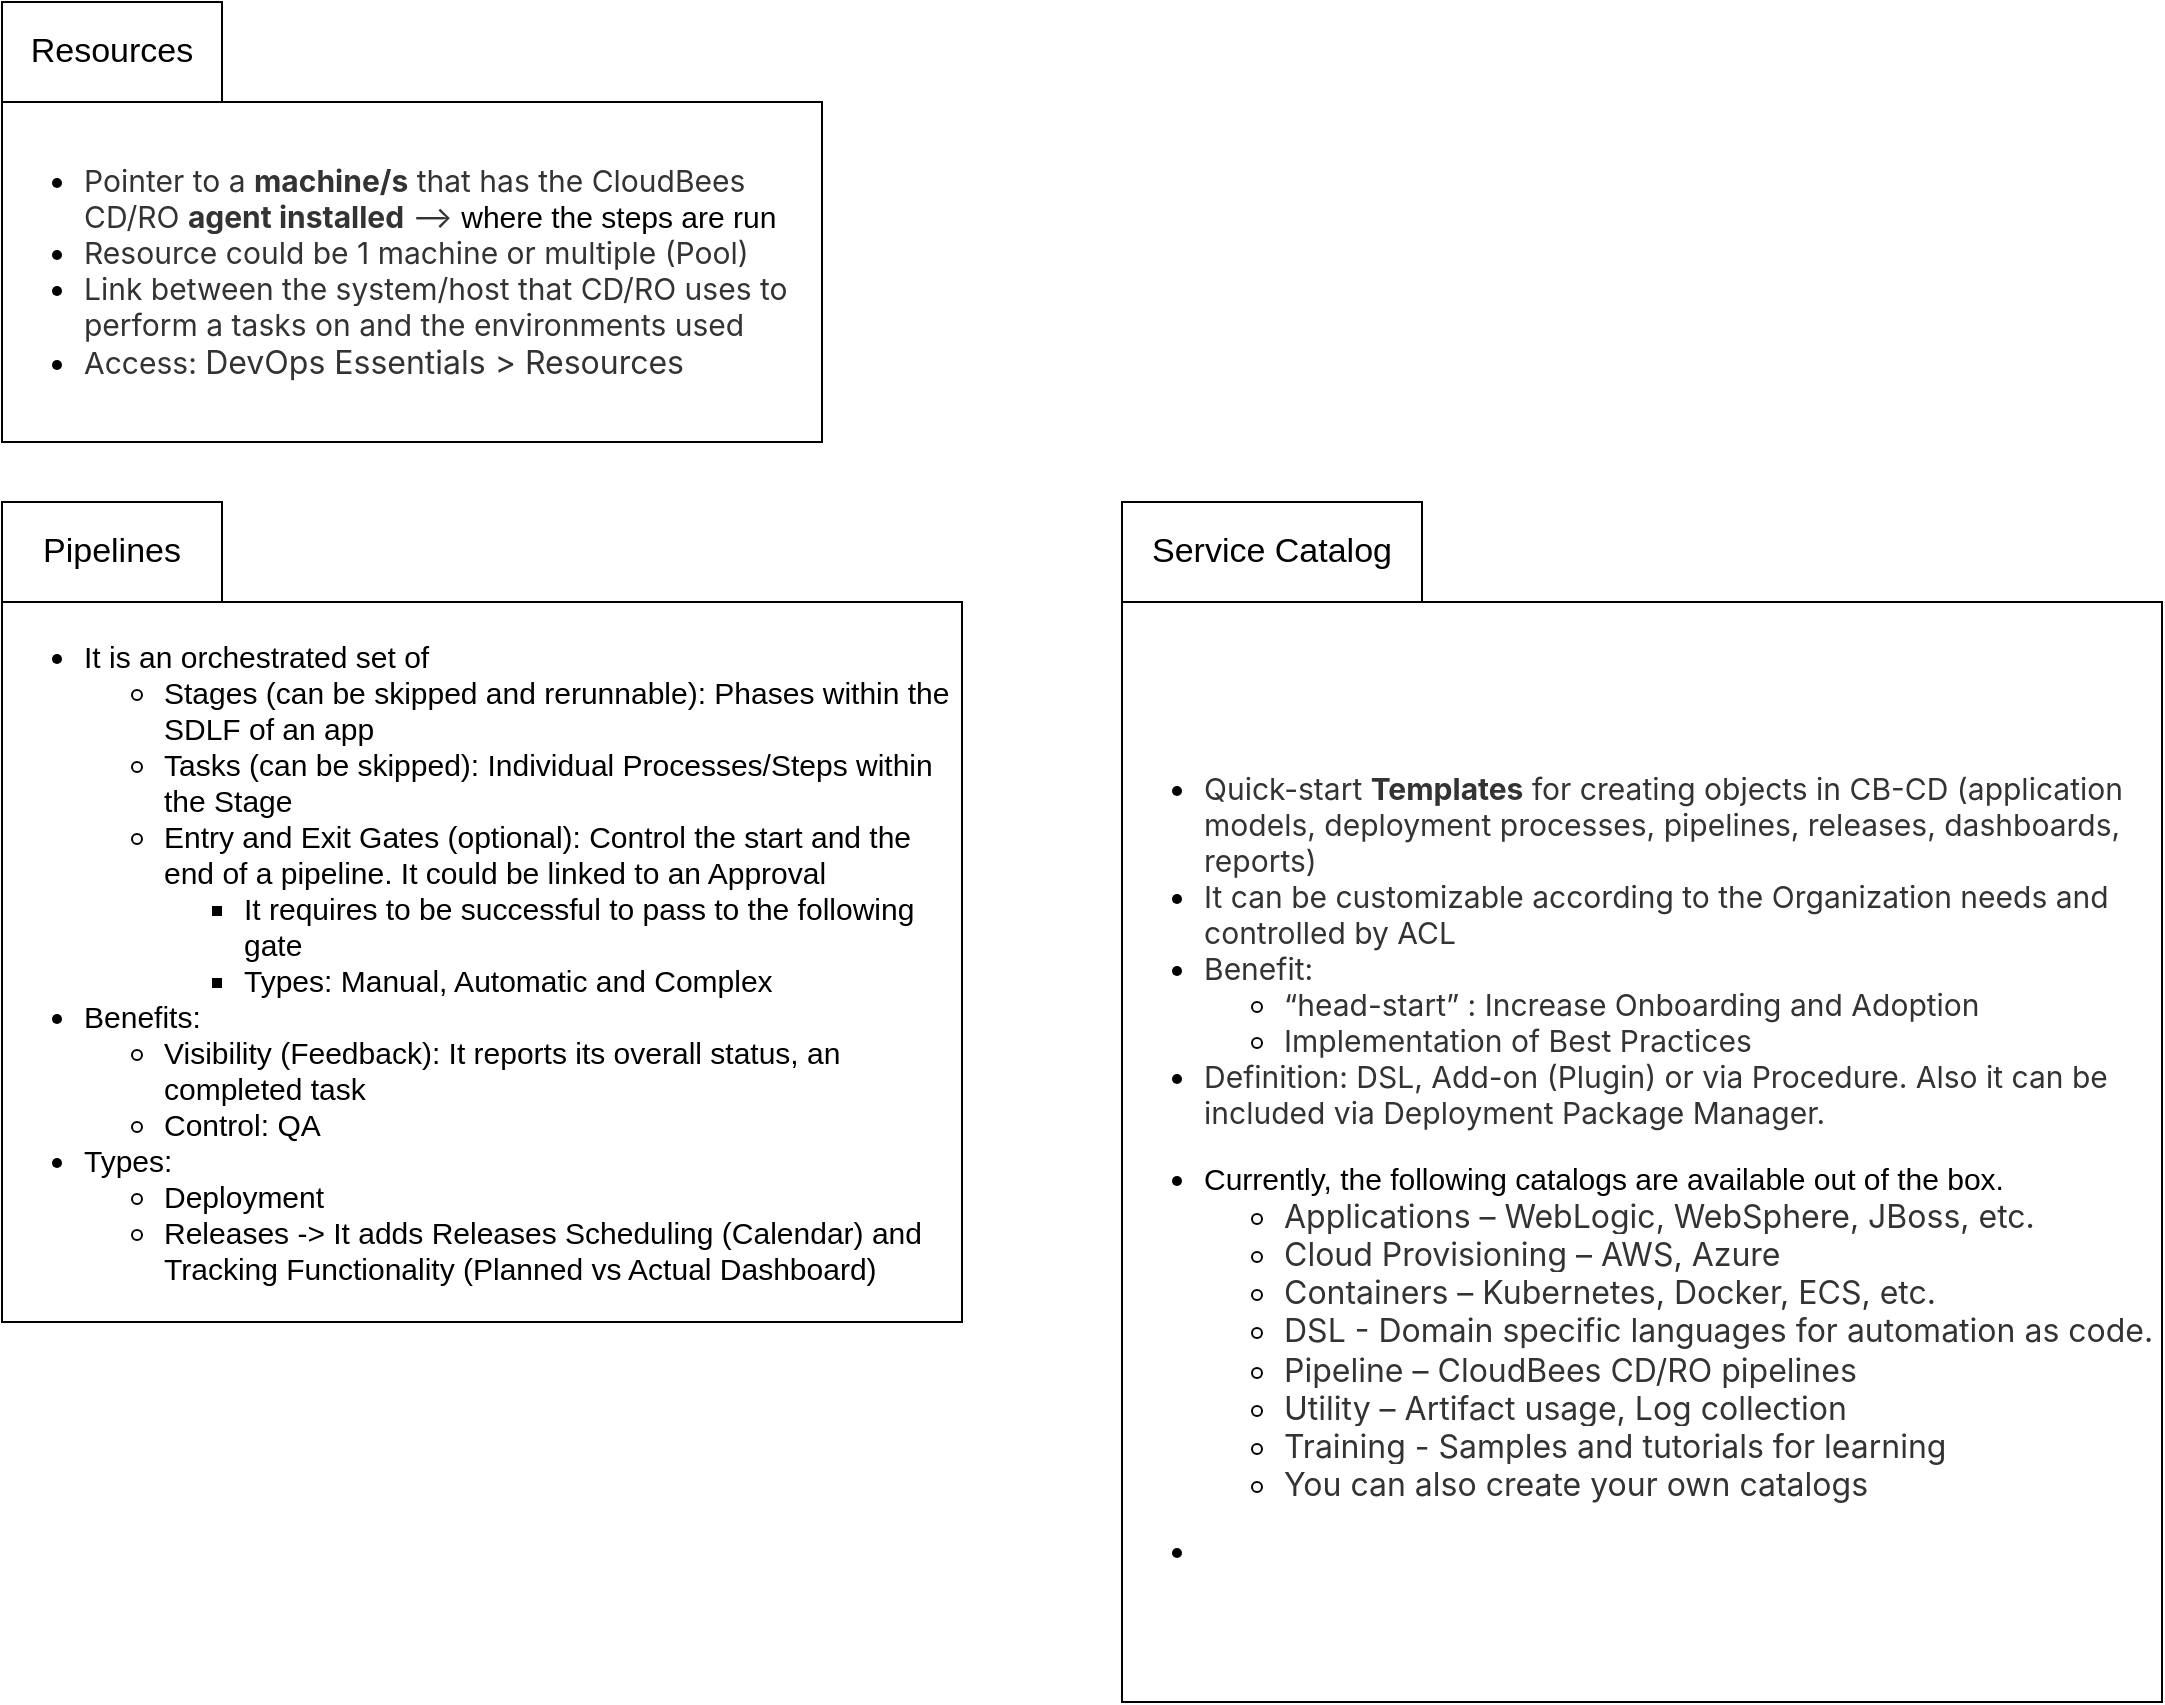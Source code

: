 <mxfile version="20.3.5" type="github">
  <diagram id="cunmrRQe3pm6SeLoBSLd" name="Page-1">
    <mxGraphModel dx="1760" dy="2563" grid="1" gridSize="10" guides="1" tooltips="1" connect="1" arrows="1" fold="1" page="1" pageScale="1" pageWidth="850" pageHeight="1100" math="0" shadow="0">
      <root>
        <mxCell id="0" />
        <mxCell id="1" parent="0" />
        <mxCell id="KL4kwilNAHB5f6T94Mk6-1" value="&lt;font style=&quot;font-size: 17px;&quot;&gt;Resources&lt;/font&gt;" style="rounded=0;whiteSpace=wrap;html=1;" vertex="1" parent="1">
          <mxGeometry x="50" y="250" width="110" height="50" as="geometry" />
        </mxCell>
        <mxCell id="KL4kwilNAHB5f6T94Mk6-4" value="&lt;ul style=&quot;text-align: left; font-size: 15px;&quot;&gt;&lt;li style=&quot;&quot;&gt;&lt;span style=&quot;color: rgb(51, 51, 51); font-family: -apple-system, &amp;quot;system-ui&amp;quot;, &amp;quot;Segoe UI&amp;quot;, Ubuntu, sans-serif, &amp;quot;Apple Color Emoji&amp;quot;, &amp;quot;Segoe UI Emoji&amp;quot;, &amp;quot;Segoe UI Symbol&amp;quot;, &amp;quot;Noto Color Emoji&amp;quot;; background-color: rgb(255, 255, 255);&quot;&gt;&lt;font style=&quot;font-size: 15px;&quot;&gt;Pointer to a &lt;b&gt;machine/s&lt;/b&gt; that has the CloudBees CD/RO &lt;b&gt;agent installed&lt;/b&gt;&amp;nbsp;--&amp;gt;&amp;nbsp;&lt;/font&gt;&lt;/span&gt;where the steps are run&lt;/li&gt;&lt;li style=&quot;&quot;&gt;&lt;span style=&quot;color: rgb(51, 51, 51); font-family: -apple-system, &amp;quot;system-ui&amp;quot;, &amp;quot;Segoe UI&amp;quot;, Ubuntu, sans-serif, &amp;quot;Apple Color Emoji&amp;quot;, &amp;quot;Segoe UI Emoji&amp;quot;, &amp;quot;Segoe UI Symbol&amp;quot;, &amp;quot;Noto Color Emoji&amp;quot;; background-color: rgb(255, 255, 255);&quot;&gt;Resource could be 1 machine or multiple (Pool)&lt;/span&gt;&lt;/li&gt;&lt;li style=&quot;&quot;&gt;&lt;span style=&quot;color: rgb(51, 51, 51); font-family: -apple-system, &amp;quot;system-ui&amp;quot;, &amp;quot;Segoe UI&amp;quot;, Ubuntu, sans-serif, &amp;quot;Apple Color Emoji&amp;quot;, &amp;quot;Segoe UI Emoji&amp;quot;, &amp;quot;Segoe UI Symbol&amp;quot;, &amp;quot;Noto Color Emoji&amp;quot;; background-color: rgb(255, 255, 255);&quot;&gt;Link between the system/host that CD/RO uses to perform a tasks on and the environments used&lt;/span&gt;&lt;br&gt;&lt;/li&gt;&lt;li style=&quot;&quot;&gt;&lt;span style=&quot;color: rgb(51, 51, 51); font-family: -apple-system, &amp;quot;system-ui&amp;quot;, &amp;quot;Segoe UI&amp;quot;, Ubuntu, sans-serif, &amp;quot;Apple Color Emoji&amp;quot;, &amp;quot;Segoe UI Emoji&amp;quot;, &amp;quot;Segoe UI Symbol&amp;quot;, &amp;quot;Noto Color Emoji&amp;quot;; background-color: rgb(255, 255, 255);&quot;&gt;Access:&amp;nbsp;&lt;/span&gt;&lt;span style=&quot;box-sizing: border-box; color: rgb(51, 51, 51); font-family: -apple-system, &amp;quot;system-ui&amp;quot;, &amp;quot;Segoe UI&amp;quot;, Ubuntu, sans-serif, &amp;quot;Apple Color Emoji&amp;quot;, &amp;quot;Segoe UI Emoji&amp;quot;, &amp;quot;Segoe UI Symbol&amp;quot;, &amp;quot;Noto Color Emoji&amp;quot;; font-size: 16px; background-color: rgb(255, 255, 255);&quot; class=&quot;menu&quot;&gt;DevOps Essentials &amp;gt;&lt;/span&gt;&lt;span style=&quot;color: rgb(51, 51, 51); font-family: -apple-system, &amp;quot;system-ui&amp;quot;, &amp;quot;Segoe UI&amp;quot;, Ubuntu, sans-serif, &amp;quot;Apple Color Emoji&amp;quot;, &amp;quot;Segoe UI Emoji&amp;quot;, &amp;quot;Segoe UI Symbol&amp;quot;, &amp;quot;Noto Color Emoji&amp;quot;; font-size: 16px; background-color: rgb(255, 255, 255);&quot;&gt;&amp;nbsp;&lt;/span&gt;&lt;span style=&quot;box-sizing: border-box; color: rgb(51, 51, 51); font-family: -apple-system, &amp;quot;system-ui&amp;quot;, &amp;quot;Segoe UI&amp;quot;, Ubuntu, sans-serif, &amp;quot;Apple Color Emoji&amp;quot;, &amp;quot;Segoe UI Emoji&amp;quot;, &amp;quot;Segoe UI Symbol&amp;quot;, &amp;quot;Noto Color Emoji&amp;quot;; font-size: 16px; background-color: rgb(255, 255, 255);&quot; class=&quot;menuitem&quot;&gt;Resources&lt;/span&gt;&lt;/li&gt;&lt;/ul&gt;" style="rounded=0;whiteSpace=wrap;html=1;fontSize=14;" vertex="1" parent="1">
          <mxGeometry x="50" y="300" width="410" height="170" as="geometry" />
        </mxCell>
        <mxCell id="KL4kwilNAHB5f6T94Mk6-5" value="&lt;font style=&quot;font-size: 17px;&quot;&gt;Pipelines&lt;br&gt;&lt;/font&gt;" style="rounded=0;whiteSpace=wrap;html=1;" vertex="1" parent="1">
          <mxGeometry x="50" y="500" width="110" height="50" as="geometry" />
        </mxCell>
        <mxCell id="KL4kwilNAHB5f6T94Mk6-6" value="&lt;ul style=&quot;text-align: left; font-size: 15px;&quot;&gt;&lt;li style=&quot;&quot;&gt;It is an orchestrated set of&lt;/li&gt;&lt;ul&gt;&lt;li style=&quot;&quot;&gt;Stages (can be skipped and rerunnable): Phases within the SDLF of an app&lt;/li&gt;&lt;li style=&quot;&quot;&gt;Tasks (can be skipped): Individual Processes/Steps within the Stage&amp;nbsp;&lt;/li&gt;&lt;li style=&quot;&quot;&gt;Entry and Exit Gates (optional): Control the start and the end of a pipeline. It could be linked to an Approval&lt;/li&gt;&lt;ul&gt;&lt;li style=&quot;&quot;&gt;It requires to be successful to pass to the following gate&lt;/li&gt;&lt;li style=&quot;&quot;&gt;Types: Manual, Automatic and Complex&lt;/li&gt;&lt;/ul&gt;&lt;/ul&gt;&lt;li style=&quot;&quot;&gt;Benefits:&lt;/li&gt;&lt;ul&gt;&lt;li style=&quot;&quot;&gt;Visibility (Feedback): It reports its overall status, an completed task&lt;/li&gt;&lt;li style=&quot;&quot;&gt;Control: QA&lt;/li&gt;&lt;/ul&gt;&lt;li style=&quot;&quot;&gt;Types:&lt;/li&gt;&lt;ul&gt;&lt;li style=&quot;&quot;&gt;Deployment&lt;/li&gt;&lt;li style=&quot;&quot;&gt;Releases -&amp;gt; It adds Releases Scheduling (Calendar) and Tracking Functionality (Planned vs Actual Dashboard)&lt;/li&gt;&lt;/ul&gt;&lt;/ul&gt;" style="rounded=0;whiteSpace=wrap;html=1;fontSize=14;" vertex="1" parent="1">
          <mxGeometry x="50" y="550" width="480" height="360" as="geometry" />
        </mxCell>
        <mxCell id="KL4kwilNAHB5f6T94Mk6-7" value="&lt;font style=&quot;font-size: 17px;&quot;&gt;Service Catalog&lt;br&gt;&lt;/font&gt;" style="rounded=0;whiteSpace=wrap;html=1;" vertex="1" parent="1">
          <mxGeometry x="610" y="500" width="150" height="50" as="geometry" />
        </mxCell>
        <mxCell id="KL4kwilNAHB5f6T94Mk6-8" value="&lt;ul style=&quot;&quot;&gt;&lt;li style=&quot;text-align: left;&quot;&gt;&lt;span style=&quot;background-color: rgb(255, 255, 255);&quot;&gt;&lt;font face=&quot;-apple-system, system-ui, Segoe UI, Ubuntu, sans-serif, Apple Color Emoji, Segoe UI Emoji, Segoe UI Symbol, Noto Color Emoji&quot; color=&quot;#333333&quot;&gt;Quick-start &lt;/font&gt;&lt;b style=&quot;color: rgb(51, 51, 51); font-family: -apple-system, &amp;quot;system-ui&amp;quot;, &amp;quot;Segoe UI&amp;quot;, Ubuntu, sans-serif, &amp;quot;Apple Color Emoji&amp;quot;, &amp;quot;Segoe UI Emoji&amp;quot;, &amp;quot;Segoe UI Symbol&amp;quot;, &amp;quot;Noto Color Emoji&amp;quot;; font-size: 15px;&quot;&gt;Templates&lt;/b&gt;&lt;font face=&quot;-apple-system, system-ui, Segoe UI, Ubuntu, sans-serif, Apple Color Emoji, Segoe UI Emoji, Segoe UI Symbol, Noto Color Emoji&quot; color=&quot;#333333&quot;&gt; for creating objects in CB-CD (application models, deployment processes, pipelines, releases, dashboards, reports)&lt;/font&gt;&lt;/span&gt;&lt;br style=&quot;font-size: 15px;&quot;&gt;&lt;/li&gt;&lt;li style=&quot;font-size: 15px; text-align: left;&quot;&gt;&lt;span style=&quot;color: rgb(51, 51, 51); font-family: -apple-system, &amp;quot;system-ui&amp;quot;, &amp;quot;Segoe UI&amp;quot;, Ubuntu, sans-serif, &amp;quot;Apple Color Emoji&amp;quot;, &amp;quot;Segoe UI Emoji&amp;quot;, &amp;quot;Segoe UI Symbol&amp;quot;, &amp;quot;Noto Color Emoji&amp;quot;; font-size: 15px; background-color: rgb(255, 255, 255);&quot;&gt;It can be customizable according to the Organization needs and controlled by ACL&lt;/span&gt;&lt;/li&gt;&lt;li style=&quot;font-size: 15px; text-align: left;&quot;&gt;&lt;span style=&quot;color: rgb(51, 51, 51); font-family: -apple-system, &amp;quot;system-ui&amp;quot;, &amp;quot;Segoe UI&amp;quot;, Ubuntu, sans-serif, &amp;quot;Apple Color Emoji&amp;quot;, &amp;quot;Segoe UI Emoji&amp;quot;, &amp;quot;Segoe UI Symbol&amp;quot;, &amp;quot;Noto Color Emoji&amp;quot;; font-size: 15px; background-color: rgb(255, 255, 255);&quot;&gt;Benefit:&amp;nbsp;&lt;/span&gt;&lt;/li&gt;&lt;ul style=&quot;font-size: 15px;&quot;&gt;&lt;li style=&quot;text-align: left; font-size: 15px;&quot;&gt;&lt;span style=&quot;color: rgb(51, 51, 51); font-family: -apple-system, &amp;quot;system-ui&amp;quot;, &amp;quot;Segoe UI&amp;quot;, Ubuntu, sans-serif, &amp;quot;Apple Color Emoji&amp;quot;, &amp;quot;Segoe UI Emoji&amp;quot;, &amp;quot;Segoe UI Symbol&amp;quot;, &amp;quot;Noto Color Emoji&amp;quot;; font-size: 15px; background-color: rgb(255, 255, 255);&quot;&gt;“head-start” : Increase Onboarding and Adoption&lt;/span&gt;&lt;/li&gt;&lt;li style=&quot;text-align: left; font-size: 15px;&quot;&gt;&lt;span style=&quot;color: rgb(51, 51, 51); font-family: -apple-system, &amp;quot;system-ui&amp;quot;, &amp;quot;Segoe UI&amp;quot;, Ubuntu, sans-serif, &amp;quot;Apple Color Emoji&amp;quot;, &amp;quot;Segoe UI Emoji&amp;quot;, &amp;quot;Segoe UI Symbol&amp;quot;, &amp;quot;Noto Color Emoji&amp;quot;; font-size: 15px; background-color: rgb(255, 255, 255);&quot;&gt;Implementation of Best Practices&lt;/span&gt;&lt;/li&gt;&lt;/ul&gt;&lt;li style=&quot;text-align: left;&quot;&gt;&lt;font face=&quot;-apple-system, system-ui, Segoe UI, Ubuntu, sans-serif, Apple Color Emoji, Segoe UI Emoji, Segoe UI Symbol, Noto Color Emoji&quot; color=&quot;#333333&quot;&gt;Definition: DSL, Add-on (Plugin) or via Procedure. Also it can be included via Deployment Package Manager.&lt;/font&gt;&lt;/li&gt;&lt;/ul&gt;&lt;ul style=&quot;&quot;&gt;&lt;li style=&quot;text-align: left;&quot;&gt;Currently, the following catalogs are available out of the box.&lt;/li&gt;&lt;ul&gt;&lt;li style=&quot;text-align: left;&quot;&gt;&lt;span style=&quot;background-color: rgb(255, 255, 255); font-family: -apple-system, &amp;quot;system-ui&amp;quot;, &amp;quot;Segoe UI&amp;quot;, Ubuntu, sans-serif, &amp;quot;Apple Color Emoji&amp;quot;, &amp;quot;Segoe UI Emoji&amp;quot;, &amp;quot;Segoe UI Symbol&amp;quot;, &amp;quot;Noto Color Emoji&amp;quot;; font-size: 16px; color: rgb(51, 51, 51);&quot;&gt;Applications – WebLogic, WebSphere, JBoss, etc.&lt;/span&gt;&lt;/li&gt;&lt;li style=&quot;text-align: left;&quot;&gt;&lt;span style=&quot;background-color: rgb(255, 255, 255); font-family: -apple-system, &amp;quot;system-ui&amp;quot;, &amp;quot;Segoe UI&amp;quot;, Ubuntu, sans-serif, &amp;quot;Apple Color Emoji&amp;quot;, &amp;quot;Segoe UI Emoji&amp;quot;, &amp;quot;Segoe UI Symbol&amp;quot;, &amp;quot;Noto Color Emoji&amp;quot;; font-size: 16px; color: rgb(51, 51, 51);&quot;&gt;Cloud Provisioning – AWS, Azure&lt;/span&gt;&lt;/li&gt;&lt;li style=&quot;text-align: left;&quot;&gt;&lt;span style=&quot;background-color: rgb(255, 255, 255); font-family: -apple-system, &amp;quot;system-ui&amp;quot;, &amp;quot;Segoe UI&amp;quot;, Ubuntu, sans-serif, &amp;quot;Apple Color Emoji&amp;quot;, &amp;quot;Segoe UI Emoji&amp;quot;, &amp;quot;Segoe UI Symbol&amp;quot;, &amp;quot;Noto Color Emoji&amp;quot;; font-size: 16px; color: rgb(51, 51, 51);&quot;&gt;Containers – Kubernetes, Docker, ECS, etc.&lt;/span&gt;&lt;/li&gt;&lt;li style=&quot;text-align: left;&quot;&gt;&lt;span style=&quot;background-color: rgb(255, 255, 255); font-family: -apple-system, &amp;quot;system-ui&amp;quot;, &amp;quot;Segoe UI&amp;quot;, Ubuntu, sans-serif, &amp;quot;Apple Color Emoji&amp;quot;, &amp;quot;Segoe UI Emoji&amp;quot;, &amp;quot;Segoe UI Symbol&amp;quot;, &amp;quot;Noto Color Emoji&amp;quot;; font-size: 16px; color: rgb(51, 51, 51);&quot;&gt;DSL - Domain specific languages for automation as code.&lt;/span&gt;&lt;/li&gt;&lt;li style=&quot;text-align: left;&quot;&gt;&lt;span style=&quot;background-color: rgb(255, 255, 255); font-family: -apple-system, &amp;quot;system-ui&amp;quot;, &amp;quot;Segoe UI&amp;quot;, Ubuntu, sans-serif, &amp;quot;Apple Color Emoji&amp;quot;, &amp;quot;Segoe UI Emoji&amp;quot;, &amp;quot;Segoe UI Symbol&amp;quot;, &amp;quot;Noto Color Emoji&amp;quot;; font-size: 16px; color: rgb(51, 51, 51);&quot;&gt;Pipeline – CloudBees CD/RO pipelines&lt;/span&gt;&lt;/li&gt;&lt;li style=&quot;text-align: left;&quot;&gt;&lt;span style=&quot;background-color: rgb(255, 255, 255); font-family: -apple-system, &amp;quot;system-ui&amp;quot;, &amp;quot;Segoe UI&amp;quot;, Ubuntu, sans-serif, &amp;quot;Apple Color Emoji&amp;quot;, &amp;quot;Segoe UI Emoji&amp;quot;, &amp;quot;Segoe UI Symbol&amp;quot;, &amp;quot;Noto Color Emoji&amp;quot;; font-size: 16px; color: rgb(51, 51, 51);&quot;&gt;Utility – Artifact usage, Log collection&lt;/span&gt;&lt;/li&gt;&lt;li style=&quot;text-align: left;&quot;&gt;&lt;span style=&quot;background-color: rgb(255, 255, 255); font-family: -apple-system, &amp;quot;system-ui&amp;quot;, &amp;quot;Segoe UI&amp;quot;, Ubuntu, sans-serif, &amp;quot;Apple Color Emoji&amp;quot;, &amp;quot;Segoe UI Emoji&amp;quot;, &amp;quot;Segoe UI Symbol&amp;quot;, &amp;quot;Noto Color Emoji&amp;quot;; font-size: 16px; color: rgb(51, 51, 51);&quot;&gt;Training - Samples and tutorials for learning&lt;/span&gt;&lt;/li&gt;&lt;li style=&quot;text-align: left;&quot;&gt;&lt;span style=&quot;background-color: rgb(255, 255, 255); font-family: -apple-system, &amp;quot;system-ui&amp;quot;, &amp;quot;Segoe UI&amp;quot;, Ubuntu, sans-serif, &amp;quot;Apple Color Emoji&amp;quot;, &amp;quot;Segoe UI Emoji&amp;quot;, &amp;quot;Segoe UI Symbol&amp;quot;, &amp;quot;Noto Color Emoji&amp;quot;; font-size: 16px; color: rgb(51, 51, 51);&quot;&gt;You can also create your own catalogs&lt;/span&gt;&lt;/li&gt;&lt;/ul&gt;&lt;/ul&gt;&lt;ul style=&quot;&quot;&gt;&lt;/ul&gt;&lt;ul style=&quot;&quot;&gt;&lt;/ul&gt;&lt;ul style=&quot;&quot;&gt;&lt;/ul&gt;&lt;ul style=&quot;&quot;&gt;&lt;/ul&gt;&lt;ul style=&quot;&quot;&gt;&lt;/ul&gt;&lt;ul style=&quot;&quot;&gt;&lt;/ul&gt;&lt;ul style=&quot;&quot;&gt;&lt;/ul&gt;&lt;ul style=&quot;&quot;&gt;&lt;li style=&quot;text-align: left;&quot;&gt;&lt;font face=&quot;-apple-system, system-ui, Segoe UI, Ubuntu, sans-serif, Apple Color Emoji, Segoe UI Emoji, Segoe UI Symbol, Noto Color Emoji&quot; color=&quot;#333333&quot;&gt;&lt;div style=&quot;box-sizing: border-box; margin: 14px 0px 0px; font-family: -apple-system, &amp;quot;system-ui&amp;quot;, &amp;quot;Segoe UI&amp;quot;, Ubuntu, sans-serif, &amp;quot;Apple Color Emoji&amp;quot;, &amp;quot;Segoe UI Emoji&amp;quot;, &amp;quot;Segoe UI Symbol&amp;quot;, &amp;quot;Noto Color Emoji&amp;quot;; font-size: 16px; background-color: rgb(255, 255, 255);&quot; class=&quot;paragraph&quot;&gt;&lt;/div&gt;&lt;/font&gt;&lt;/li&gt;&lt;/ul&gt;" style="rounded=0;whiteSpace=wrap;html=1;fontSize=15;" vertex="1" parent="1">
          <mxGeometry x="610" y="550" width="520" height="550" as="geometry" />
        </mxCell>
      </root>
    </mxGraphModel>
  </diagram>
</mxfile>
